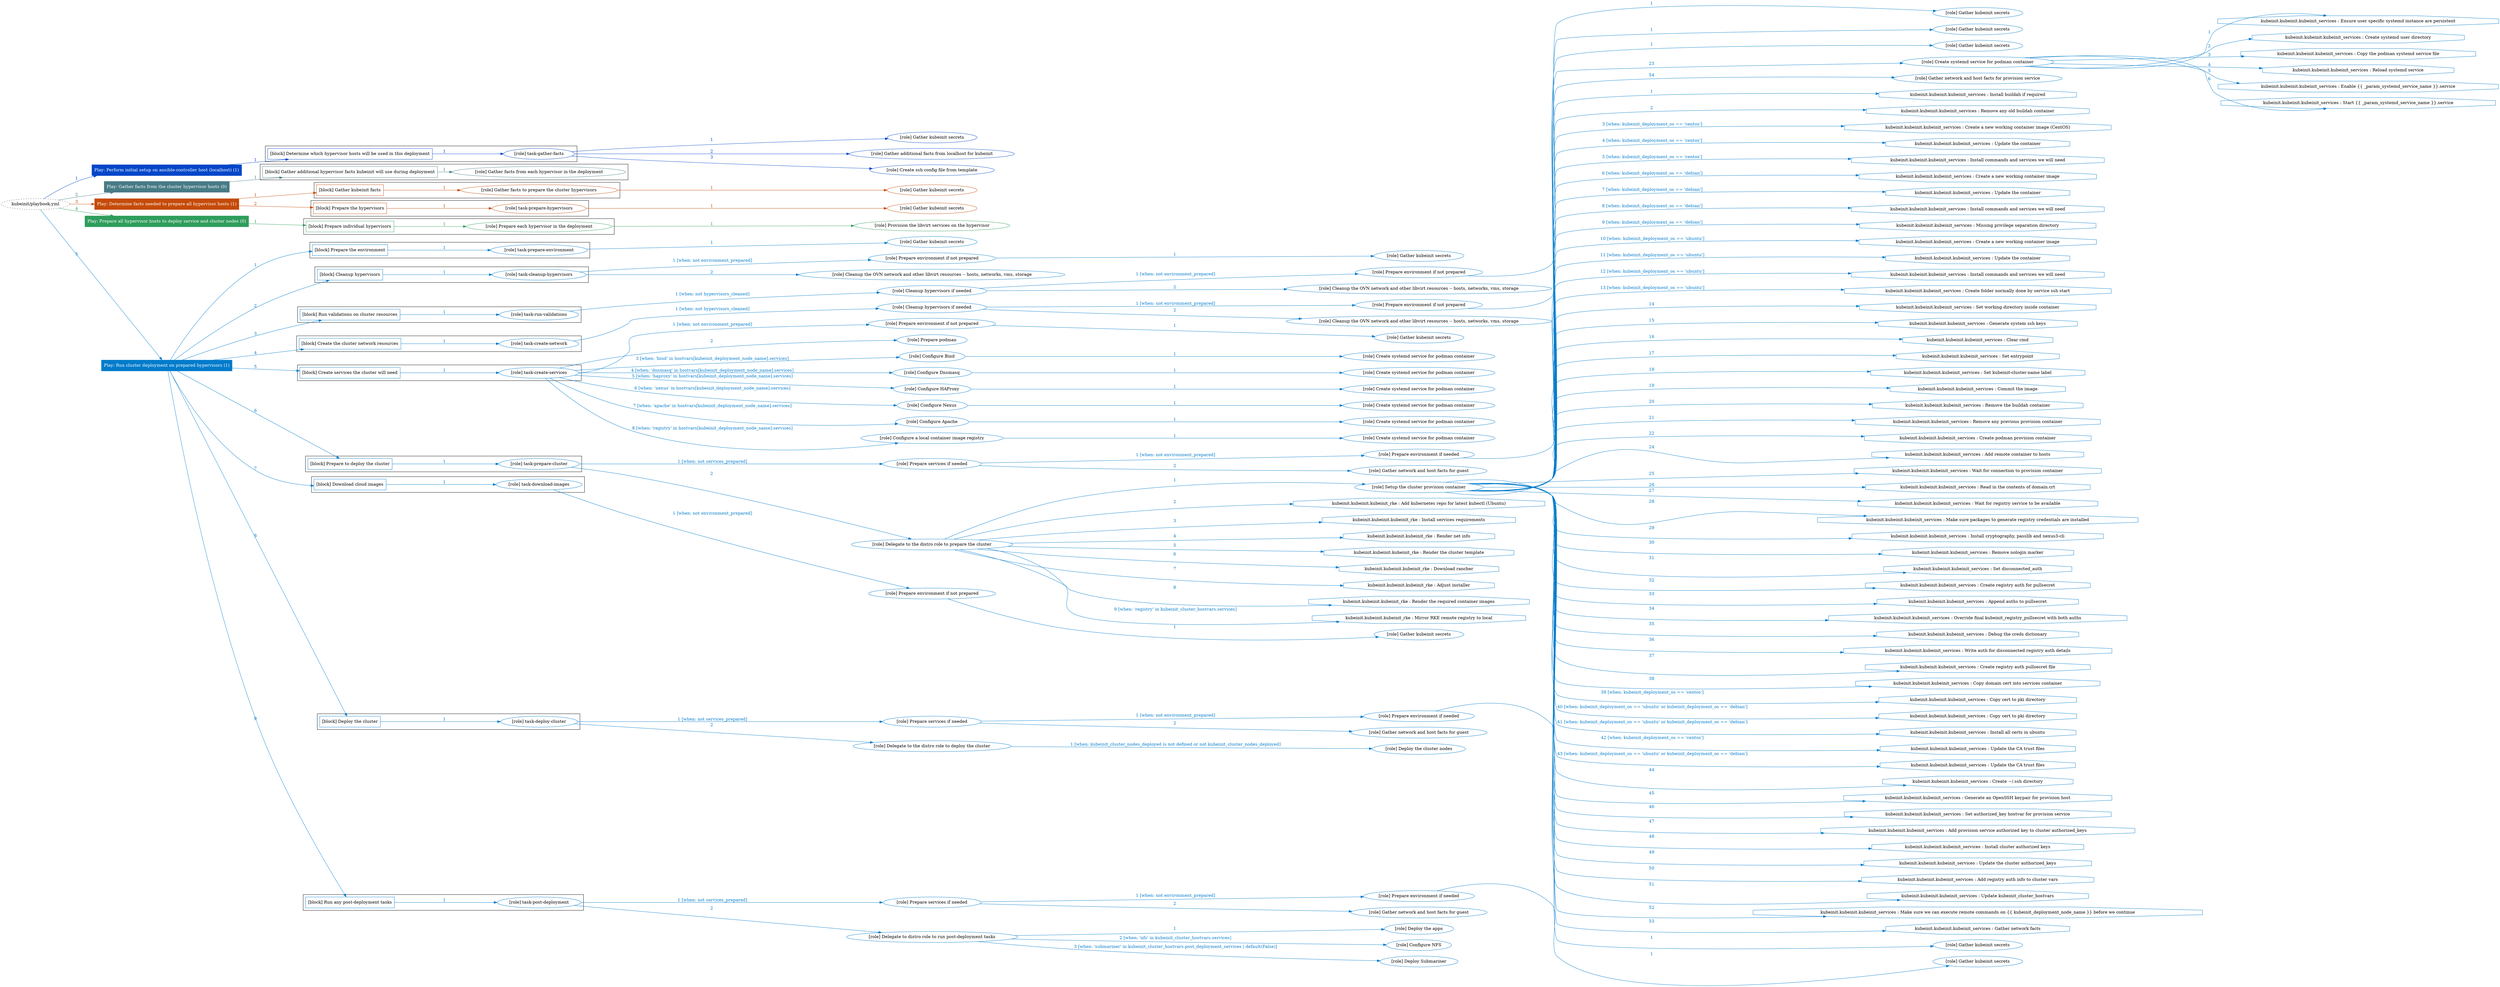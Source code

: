 digraph {
	graph [concentrate=true ordering=in rankdir=LR ratio=fill]
	edge [esep=5 sep=10]
	"kubeinit/playbook.yml" [URL="/home/runner/work/kubeinit/kubeinit/kubeinit/playbook.yml" id=playbook_27db79de style=dotted]
	play_149dfa8d [label="Play: Perform initial setup on ansible-controller host (localhost) (1)" URL="/home/runner/work/kubeinit/kubeinit/kubeinit/playbook.yml" color="#0346c9" fontcolor="#ffffff" id=play_149dfa8d shape=box style=filled tooltip=localhost]
	"kubeinit/playbook.yml" -> play_149dfa8d [label="1 " color="#0346c9" fontcolor="#0346c9" id=edge_9791b343 labeltooltip="1 " tooltip="1 "]
	subgraph "Gather kubeinit secrets" {
		role_0f49edf9 [label="[role] Gather kubeinit secrets" URL="/home/runner/.ansible/collections/ansible_collections/kubeinit/kubeinit/roles/kubeinit_prepare/tasks/build_hypervisors_group.yml" color="#0346c9" id=role_0f49edf9 tooltip="Gather kubeinit secrets"]
	}
	subgraph "Gather additional facts from localhost for kubeinit" {
		role_fe3282a0 [label="[role] Gather additional facts from localhost for kubeinit" URL="/home/runner/.ansible/collections/ansible_collections/kubeinit/kubeinit/roles/kubeinit_prepare/tasks/build_hypervisors_group.yml" color="#0346c9" id=role_fe3282a0 tooltip="Gather additional facts from localhost for kubeinit"]
	}
	subgraph "Create ssh config file from template" {
		role_7ee0df2f [label="[role] Create ssh config file from template" URL="/home/runner/.ansible/collections/ansible_collections/kubeinit/kubeinit/roles/kubeinit_prepare/tasks/build_hypervisors_group.yml" color="#0346c9" id=role_7ee0df2f tooltip="Create ssh config file from template"]
	}
	subgraph "task-gather-facts" {
		role_b4d91b9a [label="[role] task-gather-facts" URL="/home/runner/work/kubeinit/kubeinit/kubeinit/playbook.yml" color="#0346c9" id=role_b4d91b9a tooltip="task-gather-facts"]
		role_b4d91b9a -> role_0f49edf9 [label="1 " color="#0346c9" fontcolor="#0346c9" id=edge_ee36b676 labeltooltip="1 " tooltip="1 "]
		role_b4d91b9a -> role_fe3282a0 [label="2 " color="#0346c9" fontcolor="#0346c9" id=edge_09dfd0a4 labeltooltip="2 " tooltip="2 "]
		role_b4d91b9a -> role_7ee0df2f [label="3 " color="#0346c9" fontcolor="#0346c9" id=edge_9c43b6f2 labeltooltip="3 " tooltip="3 "]
	}
	subgraph "Play: Perform initial setup on ansible-controller host (localhost) (1)" {
		play_149dfa8d -> block_66e976dd [label=1 color="#0346c9" fontcolor="#0346c9" id=edge_fb953cc8 labeltooltip=1 tooltip=1]
		subgraph cluster_block_66e976dd {
			block_66e976dd [label="[block] Determine which hypervisor hosts will be used in this deployment" URL="/home/runner/work/kubeinit/kubeinit/kubeinit/playbook.yml" color="#0346c9" id=block_66e976dd labeltooltip="Determine which hypervisor hosts will be used in this deployment" shape=box tooltip="Determine which hypervisor hosts will be used in this deployment"]
			block_66e976dd -> role_b4d91b9a [label="1 " color="#0346c9" fontcolor="#0346c9" id=edge_59b716a6 labeltooltip="1 " tooltip="1 "]
		}
	}
	play_e77633e7 [label="Play: Gather facts from the cluster hypervisor hosts (0)" URL="/home/runner/work/kubeinit/kubeinit/kubeinit/playbook.yml" color="#477b85" fontcolor="#ffffff" id=play_e77633e7 shape=box style=filled tooltip="Play: Gather facts from the cluster hypervisor hosts (0)"]
	"kubeinit/playbook.yml" -> play_e77633e7 [label="2 " color="#477b85" fontcolor="#477b85" id=edge_1d7fdad2 labeltooltip="2 " tooltip="2 "]
	subgraph "Gather facts from each hypervisor in the deployment" {
		role_a337b0b1 [label="[role] Gather facts from each hypervisor in the deployment" URL="/home/runner/work/kubeinit/kubeinit/kubeinit/playbook.yml" color="#477b85" id=role_a337b0b1 tooltip="Gather facts from each hypervisor in the deployment"]
	}
	subgraph "Play: Gather facts from the cluster hypervisor hosts (0)" {
		play_e77633e7 -> block_8d5a28d4 [label=1 color="#477b85" fontcolor="#477b85" id=edge_1cd5e1ff labeltooltip=1 tooltip=1]
		subgraph cluster_block_8d5a28d4 {
			block_8d5a28d4 [label="[block] Gather additional hypervisor facts kubeinit will use during deployment" URL="/home/runner/work/kubeinit/kubeinit/kubeinit/playbook.yml" color="#477b85" id=block_8d5a28d4 labeltooltip="Gather additional hypervisor facts kubeinit will use during deployment" shape=box tooltip="Gather additional hypervisor facts kubeinit will use during deployment"]
			block_8d5a28d4 -> role_a337b0b1 [label="1 " color="#477b85" fontcolor="#477b85" id=edge_08980d0d labeltooltip="1 " tooltip="1 "]
		}
	}
	play_8509b5ce [label="Play: Determine facts needed to prepare all hypervisor hosts (1)" URL="/home/runner/work/kubeinit/kubeinit/kubeinit/playbook.yml" color="#c54a07" fontcolor="#ffffff" id=play_8509b5ce shape=box style=filled tooltip=localhost]
	"kubeinit/playbook.yml" -> play_8509b5ce [label="3 " color="#c54a07" fontcolor="#c54a07" id=edge_0f84ba8f labeltooltip="3 " tooltip="3 "]
	subgraph "Gather kubeinit secrets" {
		role_5e7c5631 [label="[role] Gather kubeinit secrets" URL="/home/runner/.ansible/collections/ansible_collections/kubeinit/kubeinit/roles/kubeinit_prepare/tasks/gather_kubeinit_facts.yml" color="#c54a07" id=role_5e7c5631 tooltip="Gather kubeinit secrets"]
	}
	subgraph "Gather facts to prepare the cluster hypervisors" {
		role_4eaa8668 [label="[role] Gather facts to prepare the cluster hypervisors" URL="/home/runner/work/kubeinit/kubeinit/kubeinit/playbook.yml" color="#c54a07" id=role_4eaa8668 tooltip="Gather facts to prepare the cluster hypervisors"]
		role_4eaa8668 -> role_5e7c5631 [label="1 " color="#c54a07" fontcolor="#c54a07" id=edge_6022c442 labeltooltip="1 " tooltip="1 "]
	}
	subgraph "Gather kubeinit secrets" {
		role_ae86ced2 [label="[role] Gather kubeinit secrets" URL="/home/runner/.ansible/collections/ansible_collections/kubeinit/kubeinit/roles/kubeinit_prepare/tasks/gather_kubeinit_facts.yml" color="#c54a07" id=role_ae86ced2 tooltip="Gather kubeinit secrets"]
	}
	subgraph "task-prepare-hypervisors" {
		role_b1f6ed26 [label="[role] task-prepare-hypervisors" URL="/home/runner/work/kubeinit/kubeinit/kubeinit/playbook.yml" color="#c54a07" id=role_b1f6ed26 tooltip="task-prepare-hypervisors"]
		role_b1f6ed26 -> role_ae86ced2 [label="1 " color="#c54a07" fontcolor="#c54a07" id=edge_7ee71d85 labeltooltip="1 " tooltip="1 "]
	}
	subgraph "Play: Determine facts needed to prepare all hypervisor hosts (1)" {
		play_8509b5ce -> block_50048570 [label=1 color="#c54a07" fontcolor="#c54a07" id=edge_ddf86981 labeltooltip=1 tooltip=1]
		subgraph cluster_block_50048570 {
			block_50048570 [label="[block] Gather kubeinit facts" URL="/home/runner/work/kubeinit/kubeinit/kubeinit/playbook.yml" color="#c54a07" id=block_50048570 labeltooltip="Gather kubeinit facts" shape=box tooltip="Gather kubeinit facts"]
			block_50048570 -> role_4eaa8668 [label="1 " color="#c54a07" fontcolor="#c54a07" id=edge_7347bba2 labeltooltip="1 " tooltip="1 "]
		}
		play_8509b5ce -> block_ce5aeca9 [label=2 color="#c54a07" fontcolor="#c54a07" id=edge_4767c0ec labeltooltip=2 tooltip=2]
		subgraph cluster_block_ce5aeca9 {
			block_ce5aeca9 [label="[block] Prepare the hypervisors" URL="/home/runner/work/kubeinit/kubeinit/kubeinit/playbook.yml" color="#c54a07" id=block_ce5aeca9 labeltooltip="Prepare the hypervisors" shape=box tooltip="Prepare the hypervisors"]
			block_ce5aeca9 -> role_b1f6ed26 [label="1 " color="#c54a07" fontcolor="#c54a07" id=edge_1dc0e8c6 labeltooltip="1 " tooltip="1 "]
		}
	}
	play_f527493f [label="Play: Prepare all hypervisor hosts to deploy service and cluster nodes (0)" URL="/home/runner/work/kubeinit/kubeinit/kubeinit/playbook.yml" color="#2f9d5b" fontcolor="#ffffff" id=play_f527493f shape=box style=filled tooltip="Play: Prepare all hypervisor hosts to deploy service and cluster nodes (0)"]
	"kubeinit/playbook.yml" -> play_f527493f [label="4 " color="#2f9d5b" fontcolor="#2f9d5b" id=edge_e93203f3 labeltooltip="4 " tooltip="4 "]
	subgraph "Provision the libvirt services on the hypervisor" {
		role_db89d17e [label="[role] Provision the libvirt services on the hypervisor" URL="/home/runner/.ansible/collections/ansible_collections/kubeinit/kubeinit/roles/kubeinit_prepare/tasks/prepare_hypervisor.yml" color="#2f9d5b" id=role_db89d17e tooltip="Provision the libvirt services on the hypervisor"]
	}
	subgraph "Prepare each hypervisor in the deployment" {
		role_98a0c920 [label="[role] Prepare each hypervisor in the deployment" URL="/home/runner/work/kubeinit/kubeinit/kubeinit/playbook.yml" color="#2f9d5b" id=role_98a0c920 tooltip="Prepare each hypervisor in the deployment"]
		role_98a0c920 -> role_db89d17e [label="1 " color="#2f9d5b" fontcolor="#2f9d5b" id=edge_6765a7a4 labeltooltip="1 " tooltip="1 "]
	}
	subgraph "Play: Prepare all hypervisor hosts to deploy service and cluster nodes (0)" {
		play_f527493f -> block_80716728 [label=1 color="#2f9d5b" fontcolor="#2f9d5b" id=edge_50f0f8fb labeltooltip=1 tooltip=1]
		subgraph cluster_block_80716728 {
			block_80716728 [label="[block] Prepare individual hypervisors" URL="/home/runner/work/kubeinit/kubeinit/kubeinit/playbook.yml" color="#2f9d5b" id=block_80716728 labeltooltip="Prepare individual hypervisors" shape=box tooltip="Prepare individual hypervisors"]
			block_80716728 -> role_98a0c920 [label="1 " color="#2f9d5b" fontcolor="#2f9d5b" id=edge_bf36ecd0 labeltooltip="1 " tooltip="1 "]
		}
	}
	play_d6637e01 [label="Play: Run cluster deployment on prepared hypervisors (1)" URL="/home/runner/work/kubeinit/kubeinit/kubeinit/playbook.yml" color="#017bcb" fontcolor="#ffffff" id=play_d6637e01 shape=box style=filled tooltip=localhost]
	"kubeinit/playbook.yml" -> play_d6637e01 [label="5 " color="#017bcb" fontcolor="#017bcb" id=edge_95e17c4e labeltooltip="5 " tooltip="5 "]
	subgraph "Gather kubeinit secrets" {
		role_32444b63 [label="[role] Gather kubeinit secrets" URL="/home/runner/.ansible/collections/ansible_collections/kubeinit/kubeinit/roles/kubeinit_prepare/tasks/gather_kubeinit_facts.yml" color="#017bcb" id=role_32444b63 tooltip="Gather kubeinit secrets"]
	}
	subgraph "task-prepare-environment" {
		role_8eaf099b [label="[role] task-prepare-environment" URL="/home/runner/work/kubeinit/kubeinit/kubeinit/playbook.yml" color="#017bcb" id=role_8eaf099b tooltip="task-prepare-environment"]
		role_8eaf099b -> role_32444b63 [label="1 " color="#017bcb" fontcolor="#017bcb" id=edge_3262118a labeltooltip="1 " tooltip="1 "]
	}
	subgraph "Gather kubeinit secrets" {
		role_970362dd [label="[role] Gather kubeinit secrets" URL="/home/runner/.ansible/collections/ansible_collections/kubeinit/kubeinit/roles/kubeinit_prepare/tasks/gather_kubeinit_facts.yml" color="#017bcb" id=role_970362dd tooltip="Gather kubeinit secrets"]
	}
	subgraph "Prepare environment if not prepared" {
		role_77a1c176 [label="[role] Prepare environment if not prepared" URL="/home/runner/.ansible/collections/ansible_collections/kubeinit/kubeinit/roles/kubeinit_prepare/tasks/cleanup_hypervisors.yml" color="#017bcb" id=role_77a1c176 tooltip="Prepare environment if not prepared"]
		role_77a1c176 -> role_970362dd [label="1 " color="#017bcb" fontcolor="#017bcb" id=edge_ff597053 labeltooltip="1 " tooltip="1 "]
	}
	subgraph "Cleanup the OVN network and other libvirt resources -- hosts, networks, vms, storage" {
		role_fa1711ad [label="[role] Cleanup the OVN network and other libvirt resources -- hosts, networks, vms, storage" URL="/home/runner/.ansible/collections/ansible_collections/kubeinit/kubeinit/roles/kubeinit_prepare/tasks/cleanup_hypervisors.yml" color="#017bcb" id=role_fa1711ad tooltip="Cleanup the OVN network and other libvirt resources -- hosts, networks, vms, storage"]
	}
	subgraph "task-cleanup-hypervisors" {
		role_5e4c0dc2 [label="[role] task-cleanup-hypervisors" URL="/home/runner/work/kubeinit/kubeinit/kubeinit/playbook.yml" color="#017bcb" id=role_5e4c0dc2 tooltip="task-cleanup-hypervisors"]
		role_5e4c0dc2 -> role_77a1c176 [label="1 [when: not environment_prepared]" color="#017bcb" fontcolor="#017bcb" id=edge_6b97b166 labeltooltip="1 [when: not environment_prepared]" tooltip="1 [when: not environment_prepared]"]
		role_5e4c0dc2 -> role_fa1711ad [label="2 " color="#017bcb" fontcolor="#017bcb" id=edge_f9b575bd labeltooltip="2 " tooltip="2 "]
	}
	subgraph "Gather kubeinit secrets" {
		role_64caa363 [label="[role] Gather kubeinit secrets" URL="/home/runner/.ansible/collections/ansible_collections/kubeinit/kubeinit/roles/kubeinit_prepare/tasks/gather_kubeinit_facts.yml" color="#017bcb" id=role_64caa363 tooltip="Gather kubeinit secrets"]
	}
	subgraph "Prepare environment if not prepared" {
		role_3776f830 [label="[role] Prepare environment if not prepared" URL="/home/runner/.ansible/collections/ansible_collections/kubeinit/kubeinit/roles/kubeinit_prepare/tasks/cleanup_hypervisors.yml" color="#017bcb" id=role_3776f830 tooltip="Prepare environment if not prepared"]
		role_3776f830 -> role_64caa363 [label="1 " color="#017bcb" fontcolor="#017bcb" id=edge_e94c67fd labeltooltip="1 " tooltip="1 "]
	}
	subgraph "Cleanup the OVN network and other libvirt resources -- hosts, networks, vms, storage" {
		role_0b64d450 [label="[role] Cleanup the OVN network and other libvirt resources -- hosts, networks, vms, storage" URL="/home/runner/.ansible/collections/ansible_collections/kubeinit/kubeinit/roles/kubeinit_prepare/tasks/cleanup_hypervisors.yml" color="#017bcb" id=role_0b64d450 tooltip="Cleanup the OVN network and other libvirt resources -- hosts, networks, vms, storage"]
	}
	subgraph "Cleanup hypervisors if needed" {
		role_ab85d333 [label="[role] Cleanup hypervisors if needed" URL="/home/runner/.ansible/collections/ansible_collections/kubeinit/kubeinit/roles/kubeinit_validations/tasks/main.yml" color="#017bcb" id=role_ab85d333 tooltip="Cleanup hypervisors if needed"]
		role_ab85d333 -> role_3776f830 [label="1 [when: not environment_prepared]" color="#017bcb" fontcolor="#017bcb" id=edge_a0270658 labeltooltip="1 [when: not environment_prepared]" tooltip="1 [when: not environment_prepared]"]
		role_ab85d333 -> role_0b64d450 [label="2 " color="#017bcb" fontcolor="#017bcb" id=edge_c911431c labeltooltip="2 " tooltip="2 "]
	}
	subgraph "task-run-validations" {
		role_eb9aa5cc [label="[role] task-run-validations" URL="/home/runner/work/kubeinit/kubeinit/kubeinit/playbook.yml" color="#017bcb" id=role_eb9aa5cc tooltip="task-run-validations"]
		role_eb9aa5cc -> role_ab85d333 [label="1 [when: not hypervisors_cleaned]" color="#017bcb" fontcolor="#017bcb" id=edge_40dc1036 labeltooltip="1 [when: not hypervisors_cleaned]" tooltip="1 [when: not hypervisors_cleaned]"]
	}
	subgraph "Gather kubeinit secrets" {
		role_3519606e [label="[role] Gather kubeinit secrets" URL="/home/runner/.ansible/collections/ansible_collections/kubeinit/kubeinit/roles/kubeinit_prepare/tasks/gather_kubeinit_facts.yml" color="#017bcb" id=role_3519606e tooltip="Gather kubeinit secrets"]
	}
	subgraph "Prepare environment if not prepared" {
		role_cadea103 [label="[role] Prepare environment if not prepared" URL="/home/runner/.ansible/collections/ansible_collections/kubeinit/kubeinit/roles/kubeinit_prepare/tasks/cleanup_hypervisors.yml" color="#017bcb" id=role_cadea103 tooltip="Prepare environment if not prepared"]
		role_cadea103 -> role_3519606e [label="1 " color="#017bcb" fontcolor="#017bcb" id=edge_5b5973e3 labeltooltip="1 " tooltip="1 "]
	}
	subgraph "Cleanup the OVN network and other libvirt resources -- hosts, networks, vms, storage" {
		role_53835f16 [label="[role] Cleanup the OVN network and other libvirt resources -- hosts, networks, vms, storage" URL="/home/runner/.ansible/collections/ansible_collections/kubeinit/kubeinit/roles/kubeinit_prepare/tasks/cleanup_hypervisors.yml" color="#017bcb" id=role_53835f16 tooltip="Cleanup the OVN network and other libvirt resources -- hosts, networks, vms, storage"]
	}
	subgraph "Cleanup hypervisors if needed" {
		role_1d1e2966 [label="[role] Cleanup hypervisors if needed" URL="/home/runner/.ansible/collections/ansible_collections/kubeinit/kubeinit/roles/kubeinit_libvirt/tasks/create_network.yml" color="#017bcb" id=role_1d1e2966 tooltip="Cleanup hypervisors if needed"]
		role_1d1e2966 -> role_cadea103 [label="1 [when: not environment_prepared]" color="#017bcb" fontcolor="#017bcb" id=edge_60982256 labeltooltip="1 [when: not environment_prepared]" tooltip="1 [when: not environment_prepared]"]
		role_1d1e2966 -> role_53835f16 [label="2 " color="#017bcb" fontcolor="#017bcb" id=edge_6226fcf2 labeltooltip="2 " tooltip="2 "]
	}
	subgraph "task-create-network" {
		role_c62d9f1c [label="[role] task-create-network" URL="/home/runner/work/kubeinit/kubeinit/kubeinit/playbook.yml" color="#017bcb" id=role_c62d9f1c tooltip="task-create-network"]
		role_c62d9f1c -> role_1d1e2966 [label="1 [when: not hypervisors_cleaned]" color="#017bcb" fontcolor="#017bcb" id=edge_ed99590f labeltooltip="1 [when: not hypervisors_cleaned]" tooltip="1 [when: not hypervisors_cleaned]"]
	}
	subgraph "Gather kubeinit secrets" {
		role_186fefc3 [label="[role] Gather kubeinit secrets" URL="/home/runner/.ansible/collections/ansible_collections/kubeinit/kubeinit/roles/kubeinit_prepare/tasks/gather_kubeinit_facts.yml" color="#017bcb" id=role_186fefc3 tooltip="Gather kubeinit secrets"]
	}
	subgraph "Prepare environment if not prepared" {
		role_1ae5e74b [label="[role] Prepare environment if not prepared" URL="/home/runner/.ansible/collections/ansible_collections/kubeinit/kubeinit/roles/kubeinit_services/tasks/main.yml" color="#017bcb" id=role_1ae5e74b tooltip="Prepare environment if not prepared"]
		role_1ae5e74b -> role_186fefc3 [label="1 " color="#017bcb" fontcolor="#017bcb" id=edge_0ef96426 labeltooltip="1 " tooltip="1 "]
	}
	subgraph "Prepare podman" {
		role_813d4e49 [label="[role] Prepare podman" URL="/home/runner/.ansible/collections/ansible_collections/kubeinit/kubeinit/roles/kubeinit_services/tasks/00_create_service_pod.yml" color="#017bcb" id=role_813d4e49 tooltip="Prepare podman"]
	}
	subgraph "Create systemd service for podman container" {
		role_c30caa41 [label="[role] Create systemd service for podman container" URL="/home/runner/.ansible/collections/ansible_collections/kubeinit/kubeinit/roles/kubeinit_bind/tasks/main.yml" color="#017bcb" id=role_c30caa41 tooltip="Create systemd service for podman container"]
	}
	subgraph "Configure Bind" {
		role_5b0ceea2 [label="[role] Configure Bind" URL="/home/runner/.ansible/collections/ansible_collections/kubeinit/kubeinit/roles/kubeinit_services/tasks/start_services_containers.yml" color="#017bcb" id=role_5b0ceea2 tooltip="Configure Bind"]
		role_5b0ceea2 -> role_c30caa41 [label="1 " color="#017bcb" fontcolor="#017bcb" id=edge_05427b9d labeltooltip="1 " tooltip="1 "]
	}
	subgraph "Create systemd service for podman container" {
		role_c354a1fc [label="[role] Create systemd service for podman container" URL="/home/runner/.ansible/collections/ansible_collections/kubeinit/kubeinit/roles/kubeinit_dnsmasq/tasks/main.yml" color="#017bcb" id=role_c354a1fc tooltip="Create systemd service for podman container"]
	}
	subgraph "Configure Dnsmasq" {
		role_39058418 [label="[role] Configure Dnsmasq" URL="/home/runner/.ansible/collections/ansible_collections/kubeinit/kubeinit/roles/kubeinit_services/tasks/start_services_containers.yml" color="#017bcb" id=role_39058418 tooltip="Configure Dnsmasq"]
		role_39058418 -> role_c354a1fc [label="1 " color="#017bcb" fontcolor="#017bcb" id=edge_53f7ff5c labeltooltip="1 " tooltip="1 "]
	}
	subgraph "Create systemd service for podman container" {
		role_1f5a8d52 [label="[role] Create systemd service for podman container" URL="/home/runner/.ansible/collections/ansible_collections/kubeinit/kubeinit/roles/kubeinit_haproxy/tasks/main.yml" color="#017bcb" id=role_1f5a8d52 tooltip="Create systemd service for podman container"]
	}
	subgraph "Configure HAProxy" {
		role_4fb3fc12 [label="[role] Configure HAProxy" URL="/home/runner/.ansible/collections/ansible_collections/kubeinit/kubeinit/roles/kubeinit_services/tasks/start_services_containers.yml" color="#017bcb" id=role_4fb3fc12 tooltip="Configure HAProxy"]
		role_4fb3fc12 -> role_1f5a8d52 [label="1 " color="#017bcb" fontcolor="#017bcb" id=edge_45bf7d3c labeltooltip="1 " tooltip="1 "]
	}
	subgraph "Create systemd service for podman container" {
		role_bbf0dd59 [label="[role] Create systemd service for podman container" URL="/home/runner/.ansible/collections/ansible_collections/kubeinit/kubeinit/roles/kubeinit_nexus/tasks/main.yml" color="#017bcb" id=role_bbf0dd59 tooltip="Create systemd service for podman container"]
	}
	subgraph "Configure Nexus" {
		role_f6f37c51 [label="[role] Configure Nexus" URL="/home/runner/.ansible/collections/ansible_collections/kubeinit/kubeinit/roles/kubeinit_services/tasks/start_services_containers.yml" color="#017bcb" id=role_f6f37c51 tooltip="Configure Nexus"]
		role_f6f37c51 -> role_bbf0dd59 [label="1 " color="#017bcb" fontcolor="#017bcb" id=edge_ad0673ba labeltooltip="1 " tooltip="1 "]
	}
	subgraph "Create systemd service for podman container" {
		role_ba732e67 [label="[role] Create systemd service for podman container" URL="/home/runner/.ansible/collections/ansible_collections/kubeinit/kubeinit/roles/kubeinit_apache/tasks/main.yml" color="#017bcb" id=role_ba732e67 tooltip="Create systemd service for podman container"]
	}
	subgraph "Configure Apache" {
		role_d2d05bb0 [label="[role] Configure Apache" URL="/home/runner/.ansible/collections/ansible_collections/kubeinit/kubeinit/roles/kubeinit_services/tasks/start_services_containers.yml" color="#017bcb" id=role_d2d05bb0 tooltip="Configure Apache"]
		role_d2d05bb0 -> role_ba732e67 [label="1 " color="#017bcb" fontcolor="#017bcb" id=edge_9a01eeab labeltooltip="1 " tooltip="1 "]
	}
	subgraph "Create systemd service for podman container" {
		role_0259a136 [label="[role] Create systemd service for podman container" URL="/home/runner/.ansible/collections/ansible_collections/kubeinit/kubeinit/roles/kubeinit_registry/tasks/main.yml" color="#017bcb" id=role_0259a136 tooltip="Create systemd service for podman container"]
	}
	subgraph "Configure a local container image registry" {
		role_139d7a06 [label="[role] Configure a local container image registry" URL="/home/runner/.ansible/collections/ansible_collections/kubeinit/kubeinit/roles/kubeinit_services/tasks/start_services_containers.yml" color="#017bcb" id=role_139d7a06 tooltip="Configure a local container image registry"]
		role_139d7a06 -> role_0259a136 [label="1 " color="#017bcb" fontcolor="#017bcb" id=edge_2fcc4486 labeltooltip="1 " tooltip="1 "]
	}
	subgraph "task-create-services" {
		role_48fa7df0 [label="[role] task-create-services" URL="/home/runner/work/kubeinit/kubeinit/kubeinit/playbook.yml" color="#017bcb" id=role_48fa7df0 tooltip="task-create-services"]
		role_48fa7df0 -> role_1ae5e74b [label="1 [when: not environment_prepared]" color="#017bcb" fontcolor="#017bcb" id=edge_650ad38e labeltooltip="1 [when: not environment_prepared]" tooltip="1 [when: not environment_prepared]"]
		role_48fa7df0 -> role_813d4e49 [label="2 " color="#017bcb" fontcolor="#017bcb" id=edge_f6a9bf35 labeltooltip="2 " tooltip="2 "]
		role_48fa7df0 -> role_5b0ceea2 [label="3 [when: 'bind' in hostvars[kubeinit_deployment_node_name].services]" color="#017bcb" fontcolor="#017bcb" id=edge_9e570c35 labeltooltip="3 [when: 'bind' in hostvars[kubeinit_deployment_node_name].services]" tooltip="3 [when: 'bind' in hostvars[kubeinit_deployment_node_name].services]"]
		role_48fa7df0 -> role_39058418 [label="4 [when: 'dnsmasq' in hostvars[kubeinit_deployment_node_name].services]" color="#017bcb" fontcolor="#017bcb" id=edge_ae62c567 labeltooltip="4 [when: 'dnsmasq' in hostvars[kubeinit_deployment_node_name].services]" tooltip="4 [when: 'dnsmasq' in hostvars[kubeinit_deployment_node_name].services]"]
		role_48fa7df0 -> role_4fb3fc12 [label="5 [when: 'haproxy' in hostvars[kubeinit_deployment_node_name].services]" color="#017bcb" fontcolor="#017bcb" id=edge_5d442572 labeltooltip="5 [when: 'haproxy' in hostvars[kubeinit_deployment_node_name].services]" tooltip="5 [when: 'haproxy' in hostvars[kubeinit_deployment_node_name].services]"]
		role_48fa7df0 -> role_f6f37c51 [label="6 [when: 'nexus' in hostvars[kubeinit_deployment_node_name].services]" color="#017bcb" fontcolor="#017bcb" id=edge_cb65d37c labeltooltip="6 [when: 'nexus' in hostvars[kubeinit_deployment_node_name].services]" tooltip="6 [when: 'nexus' in hostvars[kubeinit_deployment_node_name].services]"]
		role_48fa7df0 -> role_d2d05bb0 [label="7 [when: 'apache' in hostvars[kubeinit_deployment_node_name].services]" color="#017bcb" fontcolor="#017bcb" id=edge_d21847b9 labeltooltip="7 [when: 'apache' in hostvars[kubeinit_deployment_node_name].services]" tooltip="7 [when: 'apache' in hostvars[kubeinit_deployment_node_name].services]"]
		role_48fa7df0 -> role_139d7a06 [label="8 [when: 'registry' in hostvars[kubeinit_deployment_node_name].services]" color="#017bcb" fontcolor="#017bcb" id=edge_0bba7d4e labeltooltip="8 [when: 'registry' in hostvars[kubeinit_deployment_node_name].services]" tooltip="8 [when: 'registry' in hostvars[kubeinit_deployment_node_name].services]"]
	}
	subgraph "Gather kubeinit secrets" {
		role_f681c0a4 [label="[role] Gather kubeinit secrets" URL="/home/runner/.ansible/collections/ansible_collections/kubeinit/kubeinit/roles/kubeinit_prepare/tasks/gather_kubeinit_facts.yml" color="#017bcb" id=role_f681c0a4 tooltip="Gather kubeinit secrets"]
	}
	subgraph "Prepare environment if needed" {
		role_172ae432 [label="[role] Prepare environment if needed" URL="/home/runner/.ansible/collections/ansible_collections/kubeinit/kubeinit/roles/kubeinit_services/tasks/prepare_services.yml" color="#017bcb" id=role_172ae432 tooltip="Prepare environment if needed"]
		role_172ae432 -> role_f681c0a4 [label="1 " color="#017bcb" fontcolor="#017bcb" id=edge_4b95a5b4 labeltooltip="1 " tooltip="1 "]
	}
	subgraph "Gather network and host facts for guest" {
		role_9cf5da4f [label="[role] Gather network and host facts for guest" URL="/home/runner/.ansible/collections/ansible_collections/kubeinit/kubeinit/roles/kubeinit_services/tasks/prepare_services.yml" color="#017bcb" id=role_9cf5da4f tooltip="Gather network and host facts for guest"]
	}
	subgraph "Prepare services if needed" {
		role_8a38a4ab [label="[role] Prepare services if needed" URL="/home/runner/.ansible/collections/ansible_collections/kubeinit/kubeinit/roles/kubeinit_prepare/tasks/prepare_cluster.yml" color="#017bcb" id=role_8a38a4ab tooltip="Prepare services if needed"]
		role_8a38a4ab -> role_172ae432 [label="1 [when: not environment_prepared]" color="#017bcb" fontcolor="#017bcb" id=edge_0e411888 labeltooltip="1 [when: not environment_prepared]" tooltip="1 [when: not environment_prepared]"]
		role_8a38a4ab -> role_9cf5da4f [label="2 " color="#017bcb" fontcolor="#017bcb" id=edge_cf31928f labeltooltip="2 " tooltip="2 "]
	}
	subgraph "Create systemd service for podman container" {
		role_52e1e82e [label="[role] Create systemd service for podman container" URL="/home/runner/.ansible/collections/ansible_collections/kubeinit/kubeinit/roles/kubeinit_services/tasks/create_provision_container.yml" color="#017bcb" id=role_52e1e82e tooltip="Create systemd service for podman container"]
		task_66751d8f [label="kubeinit.kubeinit.kubeinit_services : Ensure user specific systemd instance are persistent" URL="/home/runner/.ansible/collections/ansible_collections/kubeinit/kubeinit/roles/kubeinit_services/tasks/create_managed_service.yml" color="#017bcb" id=task_66751d8f shape=octagon tooltip="kubeinit.kubeinit.kubeinit_services : Ensure user specific systemd instance are persistent"]
		role_52e1e82e -> task_66751d8f [label="1 " color="#017bcb" fontcolor="#017bcb" id=edge_bff13d2e labeltooltip="1 " tooltip="1 "]
		task_13b46d4e [label="kubeinit.kubeinit.kubeinit_services : Create systemd user directory" URL="/home/runner/.ansible/collections/ansible_collections/kubeinit/kubeinit/roles/kubeinit_services/tasks/create_managed_service.yml" color="#017bcb" id=task_13b46d4e shape=octagon tooltip="kubeinit.kubeinit.kubeinit_services : Create systemd user directory"]
		role_52e1e82e -> task_13b46d4e [label="2 " color="#017bcb" fontcolor="#017bcb" id=edge_6a4b9f32 labeltooltip="2 " tooltip="2 "]
		task_f9026797 [label="kubeinit.kubeinit.kubeinit_services : Copy the podman systemd service file" URL="/home/runner/.ansible/collections/ansible_collections/kubeinit/kubeinit/roles/kubeinit_services/tasks/create_managed_service.yml" color="#017bcb" id=task_f9026797 shape=octagon tooltip="kubeinit.kubeinit.kubeinit_services : Copy the podman systemd service file"]
		role_52e1e82e -> task_f9026797 [label="3 " color="#017bcb" fontcolor="#017bcb" id=edge_023a94c6 labeltooltip="3 " tooltip="3 "]
		task_d3fe43fb [label="kubeinit.kubeinit.kubeinit_services : Reload systemd service" URL="/home/runner/.ansible/collections/ansible_collections/kubeinit/kubeinit/roles/kubeinit_services/tasks/create_managed_service.yml" color="#017bcb" id=task_d3fe43fb shape=octagon tooltip="kubeinit.kubeinit.kubeinit_services : Reload systemd service"]
		role_52e1e82e -> task_d3fe43fb [label="4 " color="#017bcb" fontcolor="#017bcb" id=edge_0304ed89 labeltooltip="4 " tooltip="4 "]
		task_e8520597 [label="kubeinit.kubeinit.kubeinit_services : Enable {{ _param_systemd_service_name }}.service" URL="/home/runner/.ansible/collections/ansible_collections/kubeinit/kubeinit/roles/kubeinit_services/tasks/create_managed_service.yml" color="#017bcb" id=task_e8520597 shape=octagon tooltip="kubeinit.kubeinit.kubeinit_services : Enable {{ _param_systemd_service_name }}.service"]
		role_52e1e82e -> task_e8520597 [label="5 " color="#017bcb" fontcolor="#017bcb" id=edge_149013e3 labeltooltip="5 " tooltip="5 "]
		task_c9a27cc3 [label="kubeinit.kubeinit.kubeinit_services : Start {{ _param_systemd_service_name }}.service" URL="/home/runner/.ansible/collections/ansible_collections/kubeinit/kubeinit/roles/kubeinit_services/tasks/create_managed_service.yml" color="#017bcb" id=task_c9a27cc3 shape=octagon tooltip="kubeinit.kubeinit.kubeinit_services : Start {{ _param_systemd_service_name }}.service"]
		role_52e1e82e -> task_c9a27cc3 [label="6 " color="#017bcb" fontcolor="#017bcb" id=edge_f2414570 labeltooltip="6 " tooltip="6 "]
	}
	subgraph "Gather network and host facts for provision service" {
		role_319f7e07 [label="[role] Gather network and host facts for provision service" URL="/home/runner/.ansible/collections/ansible_collections/kubeinit/kubeinit/roles/kubeinit_services/tasks/create_provision_container.yml" color="#017bcb" id=role_319f7e07 tooltip="Gather network and host facts for provision service"]
	}
	subgraph "Setup the cluster provision container" {
		role_43a1c19f [label="[role] Setup the cluster provision container" URL="/home/runner/.ansible/collections/ansible_collections/kubeinit/kubeinit/roles/kubeinit_rke/tasks/prepare_cluster.yml" color="#017bcb" id=role_43a1c19f tooltip="Setup the cluster provision container"]
		task_2cc1aaf5 [label="kubeinit.kubeinit.kubeinit_services : Install buildah if required" URL="/home/runner/.ansible/collections/ansible_collections/kubeinit/kubeinit/roles/kubeinit_services/tasks/create_provision_container.yml" color="#017bcb" id=task_2cc1aaf5 shape=octagon tooltip="kubeinit.kubeinit.kubeinit_services : Install buildah if required"]
		role_43a1c19f -> task_2cc1aaf5 [label="1 " color="#017bcb" fontcolor="#017bcb" id=edge_5d725cf4 labeltooltip="1 " tooltip="1 "]
		task_35331a87 [label="kubeinit.kubeinit.kubeinit_services : Remove any old buildah container" URL="/home/runner/.ansible/collections/ansible_collections/kubeinit/kubeinit/roles/kubeinit_services/tasks/create_provision_container.yml" color="#017bcb" id=task_35331a87 shape=octagon tooltip="kubeinit.kubeinit.kubeinit_services : Remove any old buildah container"]
		role_43a1c19f -> task_35331a87 [label="2 " color="#017bcb" fontcolor="#017bcb" id=edge_57b3cc87 labeltooltip="2 " tooltip="2 "]
		task_24a27479 [label="kubeinit.kubeinit.kubeinit_services : Create a new working container image (CentOS)" URL="/home/runner/.ansible/collections/ansible_collections/kubeinit/kubeinit/roles/kubeinit_services/tasks/create_provision_container.yml" color="#017bcb" id=task_24a27479 shape=octagon tooltip="kubeinit.kubeinit.kubeinit_services : Create a new working container image (CentOS)"]
		role_43a1c19f -> task_24a27479 [label="3 [when: kubeinit_deployment_os == 'centos']" color="#017bcb" fontcolor="#017bcb" id=edge_8434e023 labeltooltip="3 [when: kubeinit_deployment_os == 'centos']" tooltip="3 [when: kubeinit_deployment_os == 'centos']"]
		task_2bc94aef [label="kubeinit.kubeinit.kubeinit_services : Update the container" URL="/home/runner/.ansible/collections/ansible_collections/kubeinit/kubeinit/roles/kubeinit_services/tasks/create_provision_container.yml" color="#017bcb" id=task_2bc94aef shape=octagon tooltip="kubeinit.kubeinit.kubeinit_services : Update the container"]
		role_43a1c19f -> task_2bc94aef [label="4 [when: kubeinit_deployment_os == 'centos']" color="#017bcb" fontcolor="#017bcb" id=edge_2de29fb9 labeltooltip="4 [when: kubeinit_deployment_os == 'centos']" tooltip="4 [when: kubeinit_deployment_os == 'centos']"]
		task_4dcfde78 [label="kubeinit.kubeinit.kubeinit_services : Install commands and services we will need" URL="/home/runner/.ansible/collections/ansible_collections/kubeinit/kubeinit/roles/kubeinit_services/tasks/create_provision_container.yml" color="#017bcb" id=task_4dcfde78 shape=octagon tooltip="kubeinit.kubeinit.kubeinit_services : Install commands and services we will need"]
		role_43a1c19f -> task_4dcfde78 [label="5 [when: kubeinit_deployment_os == 'centos']" color="#017bcb" fontcolor="#017bcb" id=edge_191730fe labeltooltip="5 [when: kubeinit_deployment_os == 'centos']" tooltip="5 [when: kubeinit_deployment_os == 'centos']"]
		task_76576d0a [label="kubeinit.kubeinit.kubeinit_services : Create a new working container image" URL="/home/runner/.ansible/collections/ansible_collections/kubeinit/kubeinit/roles/kubeinit_services/tasks/create_provision_container.yml" color="#017bcb" id=task_76576d0a shape=octagon tooltip="kubeinit.kubeinit.kubeinit_services : Create a new working container image"]
		role_43a1c19f -> task_76576d0a [label="6 [when: kubeinit_deployment_os == 'debian']" color="#017bcb" fontcolor="#017bcb" id=edge_2e429f49 labeltooltip="6 [when: kubeinit_deployment_os == 'debian']" tooltip="6 [when: kubeinit_deployment_os == 'debian']"]
		task_42fb52a4 [label="kubeinit.kubeinit.kubeinit_services : Update the container" URL="/home/runner/.ansible/collections/ansible_collections/kubeinit/kubeinit/roles/kubeinit_services/tasks/create_provision_container.yml" color="#017bcb" id=task_42fb52a4 shape=octagon tooltip="kubeinit.kubeinit.kubeinit_services : Update the container"]
		role_43a1c19f -> task_42fb52a4 [label="7 [when: kubeinit_deployment_os == 'debian']" color="#017bcb" fontcolor="#017bcb" id=edge_3946a540 labeltooltip="7 [when: kubeinit_deployment_os == 'debian']" tooltip="7 [when: kubeinit_deployment_os == 'debian']"]
		task_e6f30838 [label="kubeinit.kubeinit.kubeinit_services : Install commands and services we will need" URL="/home/runner/.ansible/collections/ansible_collections/kubeinit/kubeinit/roles/kubeinit_services/tasks/create_provision_container.yml" color="#017bcb" id=task_e6f30838 shape=octagon tooltip="kubeinit.kubeinit.kubeinit_services : Install commands and services we will need"]
		role_43a1c19f -> task_e6f30838 [label="8 [when: kubeinit_deployment_os == 'debian']" color="#017bcb" fontcolor="#017bcb" id=edge_bc6adb28 labeltooltip="8 [when: kubeinit_deployment_os == 'debian']" tooltip="8 [when: kubeinit_deployment_os == 'debian']"]
		task_84c6714f [label="kubeinit.kubeinit.kubeinit_services : Missing privilege separation directory" URL="/home/runner/.ansible/collections/ansible_collections/kubeinit/kubeinit/roles/kubeinit_services/tasks/create_provision_container.yml" color="#017bcb" id=task_84c6714f shape=octagon tooltip="kubeinit.kubeinit.kubeinit_services : Missing privilege separation directory"]
		role_43a1c19f -> task_84c6714f [label="9 [when: kubeinit_deployment_os == 'debian']" color="#017bcb" fontcolor="#017bcb" id=edge_cb1117b6 labeltooltip="9 [when: kubeinit_deployment_os == 'debian']" tooltip="9 [when: kubeinit_deployment_os == 'debian']"]
		task_d55b8fef [label="kubeinit.kubeinit.kubeinit_services : Create a new working container image" URL="/home/runner/.ansible/collections/ansible_collections/kubeinit/kubeinit/roles/kubeinit_services/tasks/create_provision_container.yml" color="#017bcb" id=task_d55b8fef shape=octagon tooltip="kubeinit.kubeinit.kubeinit_services : Create a new working container image"]
		role_43a1c19f -> task_d55b8fef [label="10 [when: kubeinit_deployment_os == 'ubuntu']" color="#017bcb" fontcolor="#017bcb" id=edge_b51ad1d6 labeltooltip="10 [when: kubeinit_deployment_os == 'ubuntu']" tooltip="10 [when: kubeinit_deployment_os == 'ubuntu']"]
		task_9e5b775f [label="kubeinit.kubeinit.kubeinit_services : Update the container" URL="/home/runner/.ansible/collections/ansible_collections/kubeinit/kubeinit/roles/kubeinit_services/tasks/create_provision_container.yml" color="#017bcb" id=task_9e5b775f shape=octagon tooltip="kubeinit.kubeinit.kubeinit_services : Update the container"]
		role_43a1c19f -> task_9e5b775f [label="11 [when: kubeinit_deployment_os == 'ubuntu']" color="#017bcb" fontcolor="#017bcb" id=edge_e30f0c1a labeltooltip="11 [when: kubeinit_deployment_os == 'ubuntu']" tooltip="11 [when: kubeinit_deployment_os == 'ubuntu']"]
		task_958a3b3b [label="kubeinit.kubeinit.kubeinit_services : Install commands and services we will need" URL="/home/runner/.ansible/collections/ansible_collections/kubeinit/kubeinit/roles/kubeinit_services/tasks/create_provision_container.yml" color="#017bcb" id=task_958a3b3b shape=octagon tooltip="kubeinit.kubeinit.kubeinit_services : Install commands and services we will need"]
		role_43a1c19f -> task_958a3b3b [label="12 [when: kubeinit_deployment_os == 'ubuntu']" color="#017bcb" fontcolor="#017bcb" id=edge_9b8a6924 labeltooltip="12 [when: kubeinit_deployment_os == 'ubuntu']" tooltip="12 [when: kubeinit_deployment_os == 'ubuntu']"]
		task_475fbdbd [label="kubeinit.kubeinit.kubeinit_services : Create folder normally done by service ssh start" URL="/home/runner/.ansible/collections/ansible_collections/kubeinit/kubeinit/roles/kubeinit_services/tasks/create_provision_container.yml" color="#017bcb" id=task_475fbdbd shape=octagon tooltip="kubeinit.kubeinit.kubeinit_services : Create folder normally done by service ssh start"]
		role_43a1c19f -> task_475fbdbd [label="13 [when: kubeinit_deployment_os == 'ubuntu']" color="#017bcb" fontcolor="#017bcb" id=edge_12f5e315 labeltooltip="13 [when: kubeinit_deployment_os == 'ubuntu']" tooltip="13 [when: kubeinit_deployment_os == 'ubuntu']"]
		task_9a2e6613 [label="kubeinit.kubeinit.kubeinit_services : Set working directory inside container" URL="/home/runner/.ansible/collections/ansible_collections/kubeinit/kubeinit/roles/kubeinit_services/tasks/create_provision_container.yml" color="#017bcb" id=task_9a2e6613 shape=octagon tooltip="kubeinit.kubeinit.kubeinit_services : Set working directory inside container"]
		role_43a1c19f -> task_9a2e6613 [label="14 " color="#017bcb" fontcolor="#017bcb" id=edge_3edca72a labeltooltip="14 " tooltip="14 "]
		task_13fe7c3a [label="kubeinit.kubeinit.kubeinit_services : Generate system ssh keys" URL="/home/runner/.ansible/collections/ansible_collections/kubeinit/kubeinit/roles/kubeinit_services/tasks/create_provision_container.yml" color="#017bcb" id=task_13fe7c3a shape=octagon tooltip="kubeinit.kubeinit.kubeinit_services : Generate system ssh keys"]
		role_43a1c19f -> task_13fe7c3a [label="15 " color="#017bcb" fontcolor="#017bcb" id=edge_8fee0174 labeltooltip="15 " tooltip="15 "]
		task_a559f6fb [label="kubeinit.kubeinit.kubeinit_services : Clear cmd" URL="/home/runner/.ansible/collections/ansible_collections/kubeinit/kubeinit/roles/kubeinit_services/tasks/create_provision_container.yml" color="#017bcb" id=task_a559f6fb shape=octagon tooltip="kubeinit.kubeinit.kubeinit_services : Clear cmd"]
		role_43a1c19f -> task_a559f6fb [label="16 " color="#017bcb" fontcolor="#017bcb" id=edge_0b17a29f labeltooltip="16 " tooltip="16 "]
		task_1875a012 [label="kubeinit.kubeinit.kubeinit_services : Set entrypoint" URL="/home/runner/.ansible/collections/ansible_collections/kubeinit/kubeinit/roles/kubeinit_services/tasks/create_provision_container.yml" color="#017bcb" id=task_1875a012 shape=octagon tooltip="kubeinit.kubeinit.kubeinit_services : Set entrypoint"]
		role_43a1c19f -> task_1875a012 [label="17 " color="#017bcb" fontcolor="#017bcb" id=edge_3769a75a labeltooltip="17 " tooltip="17 "]
		task_718bf06f [label="kubeinit.kubeinit.kubeinit_services : Set kubeinit-cluster-name label" URL="/home/runner/.ansible/collections/ansible_collections/kubeinit/kubeinit/roles/kubeinit_services/tasks/create_provision_container.yml" color="#017bcb" id=task_718bf06f shape=octagon tooltip="kubeinit.kubeinit.kubeinit_services : Set kubeinit-cluster-name label"]
		role_43a1c19f -> task_718bf06f [label="18 " color="#017bcb" fontcolor="#017bcb" id=edge_3f2d2630 labeltooltip="18 " tooltip="18 "]
		task_262a8098 [label="kubeinit.kubeinit.kubeinit_services : Commit the image" URL="/home/runner/.ansible/collections/ansible_collections/kubeinit/kubeinit/roles/kubeinit_services/tasks/create_provision_container.yml" color="#017bcb" id=task_262a8098 shape=octagon tooltip="kubeinit.kubeinit.kubeinit_services : Commit the image"]
		role_43a1c19f -> task_262a8098 [label="19 " color="#017bcb" fontcolor="#017bcb" id=edge_8b945e7c labeltooltip="19 " tooltip="19 "]
		task_b34666a3 [label="kubeinit.kubeinit.kubeinit_services : Remove the buildah container" URL="/home/runner/.ansible/collections/ansible_collections/kubeinit/kubeinit/roles/kubeinit_services/tasks/create_provision_container.yml" color="#017bcb" id=task_b34666a3 shape=octagon tooltip="kubeinit.kubeinit.kubeinit_services : Remove the buildah container"]
		role_43a1c19f -> task_b34666a3 [label="20 " color="#017bcb" fontcolor="#017bcb" id=edge_c78878f9 labeltooltip="20 " tooltip="20 "]
		task_e2fc4d52 [label="kubeinit.kubeinit.kubeinit_services : Remove any previous provision container" URL="/home/runner/.ansible/collections/ansible_collections/kubeinit/kubeinit/roles/kubeinit_services/tasks/create_provision_container.yml" color="#017bcb" id=task_e2fc4d52 shape=octagon tooltip="kubeinit.kubeinit.kubeinit_services : Remove any previous provision container"]
		role_43a1c19f -> task_e2fc4d52 [label="21 " color="#017bcb" fontcolor="#017bcb" id=edge_a1b1df1c labeltooltip="21 " tooltip="21 "]
		task_ff95d88b [label="kubeinit.kubeinit.kubeinit_services : Create podman provision container" URL="/home/runner/.ansible/collections/ansible_collections/kubeinit/kubeinit/roles/kubeinit_services/tasks/create_provision_container.yml" color="#017bcb" id=task_ff95d88b shape=octagon tooltip="kubeinit.kubeinit.kubeinit_services : Create podman provision container"]
		role_43a1c19f -> task_ff95d88b [label="22 " color="#017bcb" fontcolor="#017bcb" id=edge_b1891e3a labeltooltip="22 " tooltip="22 "]
		role_43a1c19f -> role_52e1e82e [label="23 " color="#017bcb" fontcolor="#017bcb" id=edge_7208a8d3 labeltooltip="23 " tooltip="23 "]
		task_a46703bf [label="kubeinit.kubeinit.kubeinit_services : Add remote container to hosts" URL="/home/runner/.ansible/collections/ansible_collections/kubeinit/kubeinit/roles/kubeinit_services/tasks/create_provision_container.yml" color="#017bcb" id=task_a46703bf shape=octagon tooltip="kubeinit.kubeinit.kubeinit_services : Add remote container to hosts"]
		role_43a1c19f -> task_a46703bf [label="24 " color="#017bcb" fontcolor="#017bcb" id=edge_d3c2a5f0 labeltooltip="24 " tooltip="24 "]
		task_190f3824 [label="kubeinit.kubeinit.kubeinit_services : Wait for connection to provision container" URL="/home/runner/.ansible/collections/ansible_collections/kubeinit/kubeinit/roles/kubeinit_services/tasks/create_provision_container.yml" color="#017bcb" id=task_190f3824 shape=octagon tooltip="kubeinit.kubeinit.kubeinit_services : Wait for connection to provision container"]
		role_43a1c19f -> task_190f3824 [label="25 " color="#017bcb" fontcolor="#017bcb" id=edge_02450baf labeltooltip="25 " tooltip="25 "]
		task_e14b258b [label="kubeinit.kubeinit.kubeinit_services : Read in the contents of domain.crt" URL="/home/runner/.ansible/collections/ansible_collections/kubeinit/kubeinit/roles/kubeinit_services/tasks/create_provision_container.yml" color="#017bcb" id=task_e14b258b shape=octagon tooltip="kubeinit.kubeinit.kubeinit_services : Read in the contents of domain.crt"]
		role_43a1c19f -> task_e14b258b [label="26 " color="#017bcb" fontcolor="#017bcb" id=edge_a33c9ba0 labeltooltip="26 " tooltip="26 "]
		task_203e35ea [label="kubeinit.kubeinit.kubeinit_services : Wait for registry service to be available" URL="/home/runner/.ansible/collections/ansible_collections/kubeinit/kubeinit/roles/kubeinit_services/tasks/create_provision_container.yml" color="#017bcb" id=task_203e35ea shape=octagon tooltip="kubeinit.kubeinit.kubeinit_services : Wait for registry service to be available"]
		role_43a1c19f -> task_203e35ea [label="27 " color="#017bcb" fontcolor="#017bcb" id=edge_3fa0caf6 labeltooltip="27 " tooltip="27 "]
		task_ba72da05 [label="kubeinit.kubeinit.kubeinit_services : Make sure packages to generate registry credentials are installed" URL="/home/runner/.ansible/collections/ansible_collections/kubeinit/kubeinit/roles/kubeinit_services/tasks/create_provision_container.yml" color="#017bcb" id=task_ba72da05 shape=octagon tooltip="kubeinit.kubeinit.kubeinit_services : Make sure packages to generate registry credentials are installed"]
		role_43a1c19f -> task_ba72da05 [label="28 " color="#017bcb" fontcolor="#017bcb" id=edge_6f67dfab labeltooltip="28 " tooltip="28 "]
		task_417e4550 [label="kubeinit.kubeinit.kubeinit_services : Install cryptography, passlib and nexus3-cli" URL="/home/runner/.ansible/collections/ansible_collections/kubeinit/kubeinit/roles/kubeinit_services/tasks/create_provision_container.yml" color="#017bcb" id=task_417e4550 shape=octagon tooltip="kubeinit.kubeinit.kubeinit_services : Install cryptography, passlib and nexus3-cli"]
		role_43a1c19f -> task_417e4550 [label="29 " color="#017bcb" fontcolor="#017bcb" id=edge_ebbd298a labeltooltip="29 " tooltip="29 "]
		task_925f656f [label="kubeinit.kubeinit.kubeinit_services : Remove nologin marker" URL="/home/runner/.ansible/collections/ansible_collections/kubeinit/kubeinit/roles/kubeinit_services/tasks/create_provision_container.yml" color="#017bcb" id=task_925f656f shape=octagon tooltip="kubeinit.kubeinit.kubeinit_services : Remove nologin marker"]
		role_43a1c19f -> task_925f656f [label="30 " color="#017bcb" fontcolor="#017bcb" id=edge_27dfa26f labeltooltip="30 " tooltip="30 "]
		task_722f0316 [label="kubeinit.kubeinit.kubeinit_services : Set disconnected_auth" URL="/home/runner/.ansible/collections/ansible_collections/kubeinit/kubeinit/roles/kubeinit_services/tasks/create_provision_container.yml" color="#017bcb" id=task_722f0316 shape=octagon tooltip="kubeinit.kubeinit.kubeinit_services : Set disconnected_auth"]
		role_43a1c19f -> task_722f0316 [label="31 " color="#017bcb" fontcolor="#017bcb" id=edge_0d9f3345 labeltooltip="31 " tooltip="31 "]
		task_150ec206 [label="kubeinit.kubeinit.kubeinit_services : Create registry auth for pullsecret" URL="/home/runner/.ansible/collections/ansible_collections/kubeinit/kubeinit/roles/kubeinit_services/tasks/create_provision_container.yml" color="#017bcb" id=task_150ec206 shape=octagon tooltip="kubeinit.kubeinit.kubeinit_services : Create registry auth for pullsecret"]
		role_43a1c19f -> task_150ec206 [label="32 " color="#017bcb" fontcolor="#017bcb" id=edge_0f53e368 labeltooltip="32 " tooltip="32 "]
		task_f4443ade [label="kubeinit.kubeinit.kubeinit_services : Append auths to pullsecret" URL="/home/runner/.ansible/collections/ansible_collections/kubeinit/kubeinit/roles/kubeinit_services/tasks/create_provision_container.yml" color="#017bcb" id=task_f4443ade shape=octagon tooltip="kubeinit.kubeinit.kubeinit_services : Append auths to pullsecret"]
		role_43a1c19f -> task_f4443ade [label="33 " color="#017bcb" fontcolor="#017bcb" id=edge_4df720d7 labeltooltip="33 " tooltip="33 "]
		task_3017ae97 [label="kubeinit.kubeinit.kubeinit_services : Override final kubeinit_registry_pullsecret with both auths" URL="/home/runner/.ansible/collections/ansible_collections/kubeinit/kubeinit/roles/kubeinit_services/tasks/create_provision_container.yml" color="#017bcb" id=task_3017ae97 shape=octagon tooltip="kubeinit.kubeinit.kubeinit_services : Override final kubeinit_registry_pullsecret with both auths"]
		role_43a1c19f -> task_3017ae97 [label="34 " color="#017bcb" fontcolor="#017bcb" id=edge_45744a85 labeltooltip="34 " tooltip="34 "]
		task_b33a9400 [label="kubeinit.kubeinit.kubeinit_services : Debug the creds dictionary" URL="/home/runner/.ansible/collections/ansible_collections/kubeinit/kubeinit/roles/kubeinit_services/tasks/create_provision_container.yml" color="#017bcb" id=task_b33a9400 shape=octagon tooltip="kubeinit.kubeinit.kubeinit_services : Debug the creds dictionary"]
		role_43a1c19f -> task_b33a9400 [label="35 " color="#017bcb" fontcolor="#017bcb" id=edge_69a26550 labeltooltip="35 " tooltip="35 "]
		task_25426e01 [label="kubeinit.kubeinit.kubeinit_services : Write auth for disconnected registry auth details" URL="/home/runner/.ansible/collections/ansible_collections/kubeinit/kubeinit/roles/kubeinit_services/tasks/create_provision_container.yml" color="#017bcb" id=task_25426e01 shape=octagon tooltip="kubeinit.kubeinit.kubeinit_services : Write auth for disconnected registry auth details"]
		role_43a1c19f -> task_25426e01 [label="36 " color="#017bcb" fontcolor="#017bcb" id=edge_702ac649 labeltooltip="36 " tooltip="36 "]
		task_b1bffc07 [label="kubeinit.kubeinit.kubeinit_services : Create registry auth pullsecret file" URL="/home/runner/.ansible/collections/ansible_collections/kubeinit/kubeinit/roles/kubeinit_services/tasks/create_provision_container.yml" color="#017bcb" id=task_b1bffc07 shape=octagon tooltip="kubeinit.kubeinit.kubeinit_services : Create registry auth pullsecret file"]
		role_43a1c19f -> task_b1bffc07 [label="37 " color="#017bcb" fontcolor="#017bcb" id=edge_828b0c5f labeltooltip="37 " tooltip="37 "]
		task_7c55740f [label="kubeinit.kubeinit.kubeinit_services : Copy domain cert into services container" URL="/home/runner/.ansible/collections/ansible_collections/kubeinit/kubeinit/roles/kubeinit_services/tasks/create_provision_container.yml" color="#017bcb" id=task_7c55740f shape=octagon tooltip="kubeinit.kubeinit.kubeinit_services : Copy domain cert into services container"]
		role_43a1c19f -> task_7c55740f [label="38 " color="#017bcb" fontcolor="#017bcb" id=edge_cc3b5aa3 labeltooltip="38 " tooltip="38 "]
		task_804a0675 [label="kubeinit.kubeinit.kubeinit_services : Copy cert to pki directory" URL="/home/runner/.ansible/collections/ansible_collections/kubeinit/kubeinit/roles/kubeinit_services/tasks/create_provision_container.yml" color="#017bcb" id=task_804a0675 shape=octagon tooltip="kubeinit.kubeinit.kubeinit_services : Copy cert to pki directory"]
		role_43a1c19f -> task_804a0675 [label="39 [when: kubeinit_deployment_os == 'centos']" color="#017bcb" fontcolor="#017bcb" id=edge_2da8a3de labeltooltip="39 [when: kubeinit_deployment_os == 'centos']" tooltip="39 [when: kubeinit_deployment_os == 'centos']"]
		task_4af5b2bc [label="kubeinit.kubeinit.kubeinit_services : Copy cert to pki directory" URL="/home/runner/.ansible/collections/ansible_collections/kubeinit/kubeinit/roles/kubeinit_services/tasks/create_provision_container.yml" color="#017bcb" id=task_4af5b2bc shape=octagon tooltip="kubeinit.kubeinit.kubeinit_services : Copy cert to pki directory"]
		role_43a1c19f -> task_4af5b2bc [label="40 [when: kubeinit_deployment_os == 'ubuntu' or kubeinit_deployment_os == 'debian']" color="#017bcb" fontcolor="#017bcb" id=edge_c05faa5c labeltooltip="40 [when: kubeinit_deployment_os == 'ubuntu' or kubeinit_deployment_os == 'debian']" tooltip="40 [when: kubeinit_deployment_os == 'ubuntu' or kubeinit_deployment_os == 'debian']"]
		task_3cc3f7bd [label="kubeinit.kubeinit.kubeinit_services : Install all certs in ubuntu" URL="/home/runner/.ansible/collections/ansible_collections/kubeinit/kubeinit/roles/kubeinit_services/tasks/create_provision_container.yml" color="#017bcb" id=task_3cc3f7bd shape=octagon tooltip="kubeinit.kubeinit.kubeinit_services : Install all certs in ubuntu"]
		role_43a1c19f -> task_3cc3f7bd [label="41 [when: kubeinit_deployment_os == 'ubuntu' or kubeinit_deployment_os == 'debian']" color="#017bcb" fontcolor="#017bcb" id=edge_06fd74f4 labeltooltip="41 [when: kubeinit_deployment_os == 'ubuntu' or kubeinit_deployment_os == 'debian']" tooltip="41 [when: kubeinit_deployment_os == 'ubuntu' or kubeinit_deployment_os == 'debian']"]
		task_64f0f4aa [label="kubeinit.kubeinit.kubeinit_services : Update the CA trust files" URL="/home/runner/.ansible/collections/ansible_collections/kubeinit/kubeinit/roles/kubeinit_services/tasks/create_provision_container.yml" color="#017bcb" id=task_64f0f4aa shape=octagon tooltip="kubeinit.kubeinit.kubeinit_services : Update the CA trust files"]
		role_43a1c19f -> task_64f0f4aa [label="42 [when: kubeinit_deployment_os == 'centos']" color="#017bcb" fontcolor="#017bcb" id=edge_55aa647e labeltooltip="42 [when: kubeinit_deployment_os == 'centos']" tooltip="42 [when: kubeinit_deployment_os == 'centos']"]
		task_c87c6c07 [label="kubeinit.kubeinit.kubeinit_services : Update the CA trust files" URL="/home/runner/.ansible/collections/ansible_collections/kubeinit/kubeinit/roles/kubeinit_services/tasks/create_provision_container.yml" color="#017bcb" id=task_c87c6c07 shape=octagon tooltip="kubeinit.kubeinit.kubeinit_services : Update the CA trust files"]
		role_43a1c19f -> task_c87c6c07 [label="43 [when: kubeinit_deployment_os == 'ubuntu' or kubeinit_deployment_os == 'debian']" color="#017bcb" fontcolor="#017bcb" id=edge_aa1c9338 labeltooltip="43 [when: kubeinit_deployment_os == 'ubuntu' or kubeinit_deployment_os == 'debian']" tooltip="43 [when: kubeinit_deployment_os == 'ubuntu' or kubeinit_deployment_os == 'debian']"]
		task_d758bde7 [label="kubeinit.kubeinit.kubeinit_services : Create ~/.ssh directory" URL="/home/runner/.ansible/collections/ansible_collections/kubeinit/kubeinit/roles/kubeinit_services/tasks/create_provision_container.yml" color="#017bcb" id=task_d758bde7 shape=octagon tooltip="kubeinit.kubeinit.kubeinit_services : Create ~/.ssh directory"]
		role_43a1c19f -> task_d758bde7 [label="44 " color="#017bcb" fontcolor="#017bcb" id=edge_609bc84c labeltooltip="44 " tooltip="44 "]
		task_f0e54208 [label="kubeinit.kubeinit.kubeinit_services : Generate an OpenSSH keypair for provision host" URL="/home/runner/.ansible/collections/ansible_collections/kubeinit/kubeinit/roles/kubeinit_services/tasks/create_provision_container.yml" color="#017bcb" id=task_f0e54208 shape=octagon tooltip="kubeinit.kubeinit.kubeinit_services : Generate an OpenSSH keypair for provision host"]
		role_43a1c19f -> task_f0e54208 [label="45 " color="#017bcb" fontcolor="#017bcb" id=edge_09636122 labeltooltip="45 " tooltip="45 "]
		task_474ad59c [label="kubeinit.kubeinit.kubeinit_services : Set authorized_key hostvar for provision service" URL="/home/runner/.ansible/collections/ansible_collections/kubeinit/kubeinit/roles/kubeinit_services/tasks/create_provision_container.yml" color="#017bcb" id=task_474ad59c shape=octagon tooltip="kubeinit.kubeinit.kubeinit_services : Set authorized_key hostvar for provision service"]
		role_43a1c19f -> task_474ad59c [label="46 " color="#017bcb" fontcolor="#017bcb" id=edge_964fb59c labeltooltip="46 " tooltip="46 "]
		task_c9d4ff8e [label="kubeinit.kubeinit.kubeinit_services : Add provision service authorized key to cluster authorized_keys" URL="/home/runner/.ansible/collections/ansible_collections/kubeinit/kubeinit/roles/kubeinit_services/tasks/create_provision_container.yml" color="#017bcb" id=task_c9d4ff8e shape=octagon tooltip="kubeinit.kubeinit.kubeinit_services : Add provision service authorized key to cluster authorized_keys"]
		role_43a1c19f -> task_c9d4ff8e [label="47 " color="#017bcb" fontcolor="#017bcb" id=edge_f907a398 labeltooltip="47 " tooltip="47 "]
		task_6eb56f55 [label="kubeinit.kubeinit.kubeinit_services : Install cluster authorized keys" URL="/home/runner/.ansible/collections/ansible_collections/kubeinit/kubeinit/roles/kubeinit_services/tasks/create_provision_container.yml" color="#017bcb" id=task_6eb56f55 shape=octagon tooltip="kubeinit.kubeinit.kubeinit_services : Install cluster authorized keys"]
		role_43a1c19f -> task_6eb56f55 [label="48 " color="#017bcb" fontcolor="#017bcb" id=edge_bcee701e labeltooltip="48 " tooltip="48 "]
		task_0ed4cbd3 [label="kubeinit.kubeinit.kubeinit_services : Update the cluster authorized_keys" URL="/home/runner/.ansible/collections/ansible_collections/kubeinit/kubeinit/roles/kubeinit_services/tasks/create_provision_container.yml" color="#017bcb" id=task_0ed4cbd3 shape=octagon tooltip="kubeinit.kubeinit.kubeinit_services : Update the cluster authorized_keys"]
		role_43a1c19f -> task_0ed4cbd3 [label="49 " color="#017bcb" fontcolor="#017bcb" id=edge_d557e40b labeltooltip="49 " tooltip="49 "]
		task_4277dfd9 [label="kubeinit.kubeinit.kubeinit_services : Add registry auth info to cluster vars" URL="/home/runner/.ansible/collections/ansible_collections/kubeinit/kubeinit/roles/kubeinit_services/tasks/create_provision_container.yml" color="#017bcb" id=task_4277dfd9 shape=octagon tooltip="kubeinit.kubeinit.kubeinit_services : Add registry auth info to cluster vars"]
		role_43a1c19f -> task_4277dfd9 [label="50 " color="#017bcb" fontcolor="#017bcb" id=edge_ae6614db labeltooltip="50 " tooltip="50 "]
		task_3c5939a6 [label="kubeinit.kubeinit.kubeinit_services : Update kubeinit_cluster_hostvars" URL="/home/runner/.ansible/collections/ansible_collections/kubeinit/kubeinit/roles/kubeinit_services/tasks/create_provision_container.yml" color="#017bcb" id=task_3c5939a6 shape=octagon tooltip="kubeinit.kubeinit.kubeinit_services : Update kubeinit_cluster_hostvars"]
		role_43a1c19f -> task_3c5939a6 [label="51 " color="#017bcb" fontcolor="#017bcb" id=edge_194e2a44 labeltooltip="51 " tooltip="51 "]
		task_acd06269 [label="kubeinit.kubeinit.kubeinit_services : Make sure we can execute remote commands on {{ kubeinit_deployment_node_name }} before we continue" URL="/home/runner/.ansible/collections/ansible_collections/kubeinit/kubeinit/roles/kubeinit_services/tasks/create_provision_container.yml" color="#017bcb" id=task_acd06269 shape=octagon tooltip="kubeinit.kubeinit.kubeinit_services : Make sure we can execute remote commands on {{ kubeinit_deployment_node_name }} before we continue"]
		role_43a1c19f -> task_acd06269 [label="52 " color="#017bcb" fontcolor="#017bcb" id=edge_22a089df labeltooltip="52 " tooltip="52 "]
		task_43a20fab [label="kubeinit.kubeinit.kubeinit_services : Gather network facts" URL="/home/runner/.ansible/collections/ansible_collections/kubeinit/kubeinit/roles/kubeinit_services/tasks/create_provision_container.yml" color="#017bcb" id=task_43a20fab shape=octagon tooltip="kubeinit.kubeinit.kubeinit_services : Gather network facts"]
		role_43a1c19f -> task_43a20fab [label="53 " color="#017bcb" fontcolor="#017bcb" id=edge_be5806f4 labeltooltip="53 " tooltip="53 "]
		role_43a1c19f -> role_319f7e07 [label="54 " color="#017bcb" fontcolor="#017bcb" id=edge_ffcc3245 labeltooltip="54 " tooltip="54 "]
	}
	subgraph "Delegate to the distro role to prepare the cluster" {
		role_2bfbb3cc [label="[role] Delegate to the distro role to prepare the cluster" URL="/home/runner/.ansible/collections/ansible_collections/kubeinit/kubeinit/roles/kubeinit_prepare/tasks/prepare_cluster.yml" color="#017bcb" id=role_2bfbb3cc tooltip="Delegate to the distro role to prepare the cluster"]
		role_2bfbb3cc -> role_43a1c19f [label="1 " color="#017bcb" fontcolor="#017bcb" id=edge_b8595306 labeltooltip="1 " tooltip="1 "]
		task_1743ccf2 [label="kubeinit.kubeinit.kubeinit_rke : Add kubernetes repo for latest kubectl (Ubuntu)" URL="/home/runner/.ansible/collections/ansible_collections/kubeinit/kubeinit/roles/kubeinit_rke/tasks/prepare_cluster.yml" color="#017bcb" id=task_1743ccf2 shape=octagon tooltip="kubeinit.kubeinit.kubeinit_rke : Add kubernetes repo for latest kubectl (Ubuntu)"]
		role_2bfbb3cc -> task_1743ccf2 [label="2 " color="#017bcb" fontcolor="#017bcb" id=edge_f64adbc9 labeltooltip="2 " tooltip="2 "]
		task_43843526 [label="kubeinit.kubeinit.kubeinit_rke : Install services requirements" URL="/home/runner/.ansible/collections/ansible_collections/kubeinit/kubeinit/roles/kubeinit_rke/tasks/prepare_cluster.yml" color="#017bcb" id=task_43843526 shape=octagon tooltip="kubeinit.kubeinit.kubeinit_rke : Install services requirements"]
		role_2bfbb3cc -> task_43843526 [label="3 " color="#017bcb" fontcolor="#017bcb" id=edge_460a4bc4 labeltooltip="3 " tooltip="3 "]
		task_1ec5e7f7 [label="kubeinit.kubeinit.kubeinit_rke : Render net info" URL="/home/runner/.ansible/collections/ansible_collections/kubeinit/kubeinit/roles/kubeinit_rke/tasks/prepare_cluster.yml" color="#017bcb" id=task_1ec5e7f7 shape=octagon tooltip="kubeinit.kubeinit.kubeinit_rke : Render net info"]
		role_2bfbb3cc -> task_1ec5e7f7 [label="4 " color="#017bcb" fontcolor="#017bcb" id=edge_5132073f labeltooltip="4 " tooltip="4 "]
		task_4d124f96 [label="kubeinit.kubeinit.kubeinit_rke : Render the cluster template" URL="/home/runner/.ansible/collections/ansible_collections/kubeinit/kubeinit/roles/kubeinit_rke/tasks/prepare_cluster.yml" color="#017bcb" id=task_4d124f96 shape=octagon tooltip="kubeinit.kubeinit.kubeinit_rke : Render the cluster template"]
		role_2bfbb3cc -> task_4d124f96 [label="5 " color="#017bcb" fontcolor="#017bcb" id=edge_aac508ea labeltooltip="5 " tooltip="5 "]
		task_a7adcc25 [label="kubeinit.kubeinit.kubeinit_rke : Download rancher" URL="/home/runner/.ansible/collections/ansible_collections/kubeinit/kubeinit/roles/kubeinit_rke/tasks/prepare_cluster.yml" color="#017bcb" id=task_a7adcc25 shape=octagon tooltip="kubeinit.kubeinit.kubeinit_rke : Download rancher"]
		role_2bfbb3cc -> task_a7adcc25 [label="6 " color="#017bcb" fontcolor="#017bcb" id=edge_a2d33df9 labeltooltip="6 " tooltip="6 "]
		task_d674dc33 [label="kubeinit.kubeinit.kubeinit_rke : Adjust installer" URL="/home/runner/.ansible/collections/ansible_collections/kubeinit/kubeinit/roles/kubeinit_rke/tasks/prepare_cluster.yml" color="#017bcb" id=task_d674dc33 shape=octagon tooltip="kubeinit.kubeinit.kubeinit_rke : Adjust installer"]
		role_2bfbb3cc -> task_d674dc33 [label="7 " color="#017bcb" fontcolor="#017bcb" id=edge_1da26757 labeltooltip="7 " tooltip="7 "]
		task_05446edc [label="kubeinit.kubeinit.kubeinit_rke : Render the required container images" URL="/home/runner/.ansible/collections/ansible_collections/kubeinit/kubeinit/roles/kubeinit_rke/tasks/prepare_cluster.yml" color="#017bcb" id=task_05446edc shape=octagon tooltip="kubeinit.kubeinit.kubeinit_rke : Render the required container images"]
		role_2bfbb3cc -> task_05446edc [label="8 " color="#017bcb" fontcolor="#017bcb" id=edge_972b4205 labeltooltip="8 " tooltip="8 "]
		task_c63f85f7 [label="kubeinit.kubeinit.kubeinit_rke : Mirror RKE remote registry to local" URL="/home/runner/.ansible/collections/ansible_collections/kubeinit/kubeinit/roles/kubeinit_rke/tasks/prepare_cluster.yml" color="#017bcb" id=task_c63f85f7 shape=octagon tooltip="kubeinit.kubeinit.kubeinit_rke : Mirror RKE remote registry to local"]
		role_2bfbb3cc -> task_c63f85f7 [label="9 [when: 'registry' in kubeinit_cluster_hostvars.services]" color="#017bcb" fontcolor="#017bcb" id=edge_2b2e867b labeltooltip="9 [when: 'registry' in kubeinit_cluster_hostvars.services]" tooltip="9 [when: 'registry' in kubeinit_cluster_hostvars.services]"]
	}
	subgraph "task-prepare-cluster" {
		role_a3627600 [label="[role] task-prepare-cluster" URL="/home/runner/work/kubeinit/kubeinit/kubeinit/playbook.yml" color="#017bcb" id=role_a3627600 tooltip="task-prepare-cluster"]
		role_a3627600 -> role_8a38a4ab [label="1 [when: not services_prepared]" color="#017bcb" fontcolor="#017bcb" id=edge_a23e028c labeltooltip="1 [when: not services_prepared]" tooltip="1 [when: not services_prepared]"]
		role_a3627600 -> role_2bfbb3cc [label="2 " color="#017bcb" fontcolor="#017bcb" id=edge_d563221c labeltooltip="2 " tooltip="2 "]
	}
	subgraph "Gather kubeinit secrets" {
		role_4a768818 [label="[role] Gather kubeinit secrets" URL="/home/runner/.ansible/collections/ansible_collections/kubeinit/kubeinit/roles/kubeinit_prepare/tasks/gather_kubeinit_facts.yml" color="#017bcb" id=role_4a768818 tooltip="Gather kubeinit secrets"]
	}
	subgraph "Prepare environment if not prepared" {
		role_2e05786a [label="[role] Prepare environment if not prepared" URL="/home/runner/.ansible/collections/ansible_collections/kubeinit/kubeinit/roles/kubeinit_libvirt/tasks/download_cloud_images.yml" color="#017bcb" id=role_2e05786a tooltip="Prepare environment if not prepared"]
		role_2e05786a -> role_4a768818 [label="1 " color="#017bcb" fontcolor="#017bcb" id=edge_cf1a2871 labeltooltip="1 " tooltip="1 "]
	}
	subgraph "task-download-images" {
		role_70b7bef5 [label="[role] task-download-images" URL="/home/runner/work/kubeinit/kubeinit/kubeinit/playbook.yml" color="#017bcb" id=role_70b7bef5 tooltip="task-download-images"]
		role_70b7bef5 -> role_2e05786a [label="1 [when: not environment_prepared]" color="#017bcb" fontcolor="#017bcb" id=edge_74b16b1a labeltooltip="1 [when: not environment_prepared]" tooltip="1 [when: not environment_prepared]"]
	}
	subgraph "Gather kubeinit secrets" {
		role_c08d68be [label="[role] Gather kubeinit secrets" URL="/home/runner/.ansible/collections/ansible_collections/kubeinit/kubeinit/roles/kubeinit_prepare/tasks/gather_kubeinit_facts.yml" color="#017bcb" id=role_c08d68be tooltip="Gather kubeinit secrets"]
	}
	subgraph "Prepare environment if needed" {
		role_ed2ca1de [label="[role] Prepare environment if needed" URL="/home/runner/.ansible/collections/ansible_collections/kubeinit/kubeinit/roles/kubeinit_services/tasks/prepare_services.yml" color="#017bcb" id=role_ed2ca1de tooltip="Prepare environment if needed"]
		role_ed2ca1de -> role_c08d68be [label="1 " color="#017bcb" fontcolor="#017bcb" id=edge_9146cae9 labeltooltip="1 " tooltip="1 "]
	}
	subgraph "Gather network and host facts for guest" {
		role_02dc5344 [label="[role] Gather network and host facts for guest" URL="/home/runner/.ansible/collections/ansible_collections/kubeinit/kubeinit/roles/kubeinit_services/tasks/prepare_services.yml" color="#017bcb" id=role_02dc5344 tooltip="Gather network and host facts for guest"]
	}
	subgraph "Prepare services if needed" {
		role_559fbdee [label="[role] Prepare services if needed" URL="/home/runner/.ansible/collections/ansible_collections/kubeinit/kubeinit/roles/kubeinit_prepare/tasks/deploy_cluster.yml" color="#017bcb" id=role_559fbdee tooltip="Prepare services if needed"]
		role_559fbdee -> role_ed2ca1de [label="1 [when: not environment_prepared]" color="#017bcb" fontcolor="#017bcb" id=edge_c0da077a labeltooltip="1 [when: not environment_prepared]" tooltip="1 [when: not environment_prepared]"]
		role_559fbdee -> role_02dc5344 [label="2 " color="#017bcb" fontcolor="#017bcb" id=edge_0663b807 labeltooltip="2 " tooltip="2 "]
	}
	subgraph "Deploy the cluster nodes" {
		role_a25d2834 [label="[role] Deploy the cluster nodes" URL="/home/runner/.ansible/collections/ansible_collections/kubeinit/kubeinit/roles/kubeinit_rke/tasks/main.yml" color="#017bcb" id=role_a25d2834 tooltip="Deploy the cluster nodes"]
	}
	subgraph "Delegate to the distro role to deploy the cluster" {
		role_eb60e55d [label="[role] Delegate to the distro role to deploy the cluster" URL="/home/runner/.ansible/collections/ansible_collections/kubeinit/kubeinit/roles/kubeinit_prepare/tasks/deploy_cluster.yml" color="#017bcb" id=role_eb60e55d tooltip="Delegate to the distro role to deploy the cluster"]
		role_eb60e55d -> role_a25d2834 [label="1 [when: kubeinit_cluster_nodes_deployed is not defined or not kubeinit_cluster_nodes_deployed]" color="#017bcb" fontcolor="#017bcb" id=edge_e9904df2 labeltooltip="1 [when: kubeinit_cluster_nodes_deployed is not defined or not kubeinit_cluster_nodes_deployed]" tooltip="1 [when: kubeinit_cluster_nodes_deployed is not defined or not kubeinit_cluster_nodes_deployed]"]
	}
	subgraph "task-deploy-cluster" {
		role_2ad154a5 [label="[role] task-deploy-cluster" URL="/home/runner/work/kubeinit/kubeinit/kubeinit/playbook.yml" color="#017bcb" id=role_2ad154a5 tooltip="task-deploy-cluster"]
		role_2ad154a5 -> role_559fbdee [label="1 [when: not services_prepared]" color="#017bcb" fontcolor="#017bcb" id=edge_e856a985 labeltooltip="1 [when: not services_prepared]" tooltip="1 [when: not services_prepared]"]
		role_2ad154a5 -> role_eb60e55d [label="2 " color="#017bcb" fontcolor="#017bcb" id=edge_5bb8ff88 labeltooltip="2 " tooltip="2 "]
	}
	subgraph "Gather kubeinit secrets" {
		role_a9d61f38 [label="[role] Gather kubeinit secrets" URL="/home/runner/.ansible/collections/ansible_collections/kubeinit/kubeinit/roles/kubeinit_prepare/tasks/gather_kubeinit_facts.yml" color="#017bcb" id=role_a9d61f38 tooltip="Gather kubeinit secrets"]
	}
	subgraph "Prepare environment if needed" {
		role_bb92d2f4 [label="[role] Prepare environment if needed" URL="/home/runner/.ansible/collections/ansible_collections/kubeinit/kubeinit/roles/kubeinit_services/tasks/prepare_services.yml" color="#017bcb" id=role_bb92d2f4 tooltip="Prepare environment if needed"]
		role_bb92d2f4 -> role_a9d61f38 [label="1 " color="#017bcb" fontcolor="#017bcb" id=edge_58d9b22f labeltooltip="1 " tooltip="1 "]
	}
	subgraph "Gather network and host facts for guest" {
		role_445259b2 [label="[role] Gather network and host facts for guest" URL="/home/runner/.ansible/collections/ansible_collections/kubeinit/kubeinit/roles/kubeinit_services/tasks/prepare_services.yml" color="#017bcb" id=role_445259b2 tooltip="Gather network and host facts for guest"]
	}
	subgraph "Prepare services if needed" {
		role_be72f3d3 [label="[role] Prepare services if needed" URL="/home/runner/.ansible/collections/ansible_collections/kubeinit/kubeinit/roles/kubeinit_prepare/tasks/post_deployment.yml" color="#017bcb" id=role_be72f3d3 tooltip="Prepare services if needed"]
		role_be72f3d3 -> role_bb92d2f4 [label="1 [when: not environment_prepared]" color="#017bcb" fontcolor="#017bcb" id=edge_24a58ff6 labeltooltip="1 [when: not environment_prepared]" tooltip="1 [when: not environment_prepared]"]
		role_be72f3d3 -> role_445259b2 [label="2 " color="#017bcb" fontcolor="#017bcb" id=edge_883a055d labeltooltip="2 " tooltip="2 "]
	}
	subgraph "Deploy the apps" {
		role_989a66ef [label="[role] Deploy the apps" URL="/home/runner/.ansible/collections/ansible_collections/kubeinit/kubeinit/roles/kubeinit_rke/tasks/post_deployment_tasks.yml" color="#017bcb" id=role_989a66ef tooltip="Deploy the apps"]
	}
	subgraph "Configure NFS" {
		role_af64d2e8 [label="[role] Configure NFS" URL="/home/runner/.ansible/collections/ansible_collections/kubeinit/kubeinit/roles/kubeinit_rke/tasks/post_deployment_tasks.yml" color="#017bcb" id=role_af64d2e8 tooltip="Configure NFS"]
	}
	subgraph "Deploy Submariner" {
		role_9e0f6252 [label="[role] Deploy Submariner" URL="/home/runner/.ansible/collections/ansible_collections/kubeinit/kubeinit/roles/kubeinit_rke/tasks/post_deployment_tasks.yml" color="#017bcb" id=role_9e0f6252 tooltip="Deploy Submariner"]
	}
	subgraph "Delegate to distro role to run post-deployment tasks" {
		role_d98f69c2 [label="[role] Delegate to distro role to run post-deployment tasks" URL="/home/runner/.ansible/collections/ansible_collections/kubeinit/kubeinit/roles/kubeinit_prepare/tasks/post_deployment.yml" color="#017bcb" id=role_d98f69c2 tooltip="Delegate to distro role to run post-deployment tasks"]
		role_d98f69c2 -> role_989a66ef [label="1 " color="#017bcb" fontcolor="#017bcb" id=edge_f6526f13 labeltooltip="1 " tooltip="1 "]
		role_d98f69c2 -> role_af64d2e8 [label="2 [when: 'nfs' in kubeinit_cluster_hostvars.services]" color="#017bcb" fontcolor="#017bcb" id=edge_e1cdccef labeltooltip="2 [when: 'nfs' in kubeinit_cluster_hostvars.services]" tooltip="2 [when: 'nfs' in kubeinit_cluster_hostvars.services]"]
		role_d98f69c2 -> role_9e0f6252 [label="3 [when: 'submariner' in kubeinit_cluster_hostvars.post_deployment_services | default(False)]" color="#017bcb" fontcolor="#017bcb" id=edge_df582882 labeltooltip="3 [when: 'submariner' in kubeinit_cluster_hostvars.post_deployment_services | default(False)]" tooltip="3 [when: 'submariner' in kubeinit_cluster_hostvars.post_deployment_services | default(False)]"]
	}
	subgraph "task-post-deployment" {
		role_b85f2a96 [label="[role] task-post-deployment" URL="/home/runner/work/kubeinit/kubeinit/kubeinit/playbook.yml" color="#017bcb" id=role_b85f2a96 tooltip="task-post-deployment"]
		role_b85f2a96 -> role_be72f3d3 [label="1 [when: not services_prepared]" color="#017bcb" fontcolor="#017bcb" id=edge_4fd61fa3 labeltooltip="1 [when: not services_prepared]" tooltip="1 [when: not services_prepared]"]
		role_b85f2a96 -> role_d98f69c2 [label="2 " color="#017bcb" fontcolor="#017bcb" id=edge_83ea7e92 labeltooltip="2 " tooltip="2 "]
	}
	subgraph "Play: Run cluster deployment on prepared hypervisors (1)" {
		play_d6637e01 -> block_6bf1ca10 [label=1 color="#017bcb" fontcolor="#017bcb" id=edge_3266923e labeltooltip=1 tooltip=1]
		subgraph cluster_block_6bf1ca10 {
			block_6bf1ca10 [label="[block] Prepare the environment" URL="/home/runner/work/kubeinit/kubeinit/kubeinit/playbook.yml" color="#017bcb" id=block_6bf1ca10 labeltooltip="Prepare the environment" shape=box tooltip="Prepare the environment"]
			block_6bf1ca10 -> role_8eaf099b [label="1 " color="#017bcb" fontcolor="#017bcb" id=edge_4c3a997b labeltooltip="1 " tooltip="1 "]
		}
		play_d6637e01 -> block_cebf8ddc [label=2 color="#017bcb" fontcolor="#017bcb" id=edge_2116f5bb labeltooltip=2 tooltip=2]
		subgraph cluster_block_cebf8ddc {
			block_cebf8ddc [label="[block] Cleanup hypervisors" URL="/home/runner/work/kubeinit/kubeinit/kubeinit/playbook.yml" color="#017bcb" id=block_cebf8ddc labeltooltip="Cleanup hypervisors" shape=box tooltip="Cleanup hypervisors"]
			block_cebf8ddc -> role_5e4c0dc2 [label="1 " color="#017bcb" fontcolor="#017bcb" id=edge_5900cec2 labeltooltip="1 " tooltip="1 "]
		}
		play_d6637e01 -> block_26044b44 [label=3 color="#017bcb" fontcolor="#017bcb" id=edge_18b62712 labeltooltip=3 tooltip=3]
		subgraph cluster_block_26044b44 {
			block_26044b44 [label="[block] Run validations on cluster resources" URL="/home/runner/work/kubeinit/kubeinit/kubeinit/playbook.yml" color="#017bcb" id=block_26044b44 labeltooltip="Run validations on cluster resources" shape=box tooltip="Run validations on cluster resources"]
			block_26044b44 -> role_eb9aa5cc [label="1 " color="#017bcb" fontcolor="#017bcb" id=edge_c7f69626 labeltooltip="1 " tooltip="1 "]
		}
		play_d6637e01 -> block_f7cd2a10 [label=4 color="#017bcb" fontcolor="#017bcb" id=edge_04558e46 labeltooltip=4 tooltip=4]
		subgraph cluster_block_f7cd2a10 {
			block_f7cd2a10 [label="[block] Create the cluster network resources" URL="/home/runner/work/kubeinit/kubeinit/kubeinit/playbook.yml" color="#017bcb" id=block_f7cd2a10 labeltooltip="Create the cluster network resources" shape=box tooltip="Create the cluster network resources"]
			block_f7cd2a10 -> role_c62d9f1c [label="1 " color="#017bcb" fontcolor="#017bcb" id=edge_d5e2cb77 labeltooltip="1 " tooltip="1 "]
		}
		play_d6637e01 -> block_140dd344 [label=5 color="#017bcb" fontcolor="#017bcb" id=edge_4576eb02 labeltooltip=5 tooltip=5]
		subgraph cluster_block_140dd344 {
			block_140dd344 [label="[block] Create services the cluster will need" URL="/home/runner/work/kubeinit/kubeinit/kubeinit/playbook.yml" color="#017bcb" id=block_140dd344 labeltooltip="Create services the cluster will need" shape=box tooltip="Create services the cluster will need"]
			block_140dd344 -> role_48fa7df0 [label="1 " color="#017bcb" fontcolor="#017bcb" id=edge_0ea61c15 labeltooltip="1 " tooltip="1 "]
		}
		play_d6637e01 -> block_906ba7ef [label=6 color="#017bcb" fontcolor="#017bcb" id=edge_82405e64 labeltooltip=6 tooltip=6]
		subgraph cluster_block_906ba7ef {
			block_906ba7ef [label="[block] Prepare to deploy the cluster" URL="/home/runner/work/kubeinit/kubeinit/kubeinit/playbook.yml" color="#017bcb" id=block_906ba7ef labeltooltip="Prepare to deploy the cluster" shape=box tooltip="Prepare to deploy the cluster"]
			block_906ba7ef -> role_a3627600 [label="1 " color="#017bcb" fontcolor="#017bcb" id=edge_dc56e6bb labeltooltip="1 " tooltip="1 "]
		}
		play_d6637e01 -> block_22d94a45 [label=7 color="#017bcb" fontcolor="#017bcb" id=edge_666469a9 labeltooltip=7 tooltip=7]
		subgraph cluster_block_22d94a45 {
			block_22d94a45 [label="[block] Download cloud images" URL="/home/runner/work/kubeinit/kubeinit/kubeinit/playbook.yml" color="#017bcb" id=block_22d94a45 labeltooltip="Download cloud images" shape=box tooltip="Download cloud images"]
			block_22d94a45 -> role_70b7bef5 [label="1 " color="#017bcb" fontcolor="#017bcb" id=edge_7883767e labeltooltip="1 " tooltip="1 "]
		}
		play_d6637e01 -> block_de38e416 [label=8 color="#017bcb" fontcolor="#017bcb" id=edge_f03959db labeltooltip=8 tooltip=8]
		subgraph cluster_block_de38e416 {
			block_de38e416 [label="[block] Deploy the cluster" URL="/home/runner/work/kubeinit/kubeinit/kubeinit/playbook.yml" color="#017bcb" id=block_de38e416 labeltooltip="Deploy the cluster" shape=box tooltip="Deploy the cluster"]
			block_de38e416 -> role_2ad154a5 [label="1 " color="#017bcb" fontcolor="#017bcb" id=edge_ab933a4e labeltooltip="1 " tooltip="1 "]
		}
		play_d6637e01 -> block_742e6a15 [label=9 color="#017bcb" fontcolor="#017bcb" id=edge_fc6bf0cc labeltooltip=9 tooltip=9]
		subgraph cluster_block_742e6a15 {
			block_742e6a15 [label="[block] Run any post-deployment tasks" URL="/home/runner/work/kubeinit/kubeinit/kubeinit/playbook.yml" color="#017bcb" id=block_742e6a15 labeltooltip="Run any post-deployment tasks" shape=box tooltip="Run any post-deployment tasks"]
			block_742e6a15 -> role_b85f2a96 [label="1 " color="#017bcb" fontcolor="#017bcb" id=edge_a488e7df labeltooltip="1 " tooltip="1 "]
		}
	}
}
